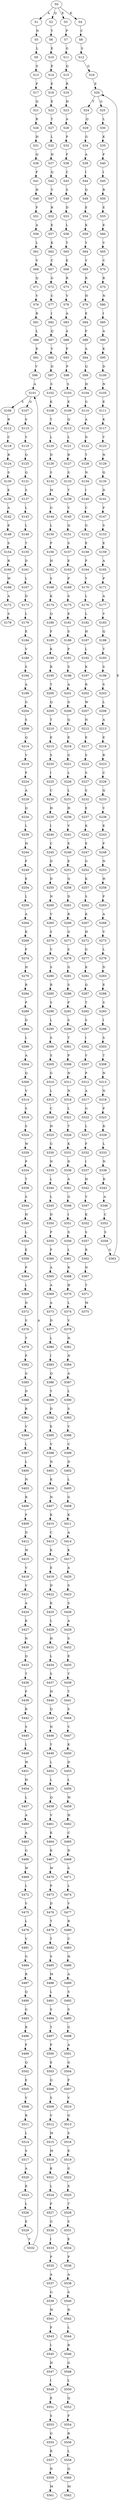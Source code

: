 strict digraph  {
	S0 -> S1 [ label = A ];
	S0 -> S2 [ label = Q ];
	S0 -> S3 [ label = E ];
	S0 -> S4 [ label = K ];
	S1 -> S5 [ label = N ];
	S2 -> S6 [ label = Y ];
	S3 -> S7 [ label = P ];
	S4 -> S8 [ label = C ];
	S5 -> S9 [ label = L ];
	S6 -> S10 [ label = E ];
	S7 -> S11 [ label = G ];
	S8 -> S12 [ label = S ];
	S9 -> S13 [ label = S ];
	S10 -> S14 [ label = E ];
	S11 -> S15 [ label = Q ];
	S12 -> S16 [ label = G ];
	S13 -> S17 [ label = P ];
	S14 -> S18 [ label = E ];
	S15 -> S19 [ label = R ];
	S16 -> S20 [ label = E ];
	S17 -> S21 [ label = Q ];
	S18 -> S22 [ label = E ];
	S19 -> S23 [ label = H ];
	S20 -> S24 [ label = T ];
	S20 -> S25 [ label = G ];
	S21 -> S26 [ label = R ];
	S22 -> S27 [ label = T ];
	S23 -> S28 [ label = A ];
	S24 -> S29 [ label = Q ];
	S25 -> S30 [ label = L ];
	S26 -> S31 [ label = H ];
	S27 -> S32 [ label = L ];
	S28 -> S33 [ label = P ];
	S29 -> S34 [ label = G ];
	S30 -> S35 [ label = K ];
	S31 -> S36 [ label = Q ];
	S32 -> S37 [ label = H ];
	S33 -> S38 [ label = F ];
	S34 -> S39 [ label = A ];
	S35 -> S40 [ label = F ];
	S36 -> S41 [ label = F ];
	S37 -> S42 [ label = Q ];
	S38 -> S43 [ label = C ];
	S39 -> S44 [ label = I ];
	S40 -> S45 [ label = I ];
	S41 -> S46 [ label = H ];
	S42 -> S47 [ label = V ];
	S43 -> S48 [ label = S ];
	S44 -> S49 [ label = Q ];
	S45 -> S50 [ label = R ];
	S46 -> S51 [ label = F ];
	S47 -> S52 [ label = R ];
	S48 -> S53 [ label = D ];
	S49 -> S54 [ label = E ];
	S50 -> S55 [ label = E ];
	S51 -> S56 [ label = A ];
	S52 -> S57 [ label = E ];
	S53 -> S58 [ label = L ];
	S54 -> S59 [ label = K ];
	S55 -> S60 [ label = E ];
	S56 -> S61 [ label = L ];
	S57 -> S62 [ label = K ];
	S58 -> S63 [ label = Y ];
	S59 -> S64 [ label = Y ];
	S60 -> S65 [ label = V ];
	S61 -> S66 [ label = V ];
	S62 -> S67 [ label = C ];
	S63 -> S68 [ label = E ];
	S64 -> S69 [ label = V ];
	S65 -> S70 [ label = C ];
	S66 -> S71 [ label = Q ];
	S67 -> S72 [ label = G ];
	S68 -> S73 [ label = R ];
	S69 -> S74 [ label = R ];
	S70 -> S75 [ label = R ];
	S71 -> S76 [ label = V ];
	S72 -> S77 [ label = C ];
	S73 -> S78 [ label = V ];
	S74 -> S79 [ label = H ];
	S75 -> S80 [ label = N ];
	S76 -> S81 [ label = R ];
	S77 -> S82 [ label = I ];
	S78 -> S83 [ label = A ];
	S79 -> S84 [ label = E ];
	S80 -> S85 [ label = I ];
	S81 -> S86 [ label = L ];
	S82 -> S87 [ label = Q ];
	S83 -> S88 [ label = A ];
	S84 -> S89 [ label = F ];
	S85 -> S90 [ label = A ];
	S86 -> S91 [ label = E ];
	S87 -> S92 [ label = V ];
	S88 -> S93 [ label = P ];
	S89 -> S94 [ label = A ];
	S90 -> S95 [ label = K ];
	S91 -> S96 [ label = V ];
	S92 -> S97 [ label = D ];
	S93 -> S98 [ label = P ];
	S94 -> S99 [ label = Q ];
	S95 -> S100 [ label = D ];
	S96 -> S101 [ label = A ];
	S97 -> S102 [ label = S ];
	S98 -> S103 [ label = S ];
	S99 -> S104 [ label = H ];
	S100 -> S105 [ label = N ];
	S101 -> S106 [ label = S ];
	S101 -> S107 [ label = G ];
	S102 -> S108 [ label = K ];
	S103 -> S109 [ label = E ];
	S104 -> S110 [ label = G ];
	S105 -> S111 [ label = E ];
	S106 -> S112 [ label = R ];
	S107 -> S113 [ label = S ];
	S108 -> S114 [ label = T ];
	S109 -> S115 [ label = Q ];
	S110 -> S116 [ label = A ];
	S111 -> S117 [ label = K ];
	S112 -> S118 [ label = C ];
	S113 -> S119 [ label = Y ];
	S114 -> S120 [ label = L ];
	S115 -> S121 [ label = L ];
	S116 -> S122 [ label = D ];
	S117 -> S123 [ label = Y ];
	S118 -> S124 [ label = R ];
	S119 -> S125 [ label = Q ];
	S120 -> S126 [ label = D ];
	S121 -> S127 [ label = R ];
	S122 -> S128 [ label = T ];
	S123 -> S129 [ label = N ];
	S124 -> S130 [ label = S ];
	S125 -> S131 [ label = Q ];
	S126 -> S132 [ label = S ];
	S127 -> S133 [ label = S ];
	S128 -> S134 [ label = N ];
	S129 -> S135 [ label = Q ];
	S130 -> S136 [ label = E ];
	S131 -> S137 [ label = S ];
	S132 -> S138 [ label = M ];
	S133 -> S139 [ label = T ];
	S134 -> S140 [ label = I ];
	S135 -> S141 [ label = D ];
	S136 -> S142 [ label = A ];
	S137 -> S143 [ label = L ];
	S138 -> S144 [ label = G ];
	S139 -> S145 [ label = V ];
	S140 -> S146 [ label = C ];
	S141 -> S147 [ label = F ];
	S142 -> S148 [ label = E ];
	S143 -> S149 [ label = L ];
	S144 -> S150 [ label = L ];
	S145 -> S151 [ label = Q ];
	S146 -> S152 [ label = G ];
	S147 -> S153 [ label = S ];
	S148 -> S154 [ label = S ];
	S149 -> S155 [ label = T ];
	S150 -> S156 [ label = P ];
	S151 -> S157 [ label = S ];
	S152 -> S158 [ label = E ];
	S153 -> S159 [ label = E ];
	S154 -> S160 [ label = R ];
	S155 -> S161 [ label = D ];
	S156 -> S162 [ label = H ];
	S157 -> S163 [ label = E ];
	S158 -> S164 [ label = P ];
	S159 -> S165 [ label = A ];
	S160 -> S166 [ label = W ];
	S161 -> S167 [ label = L ];
	S162 -> S168 [ label = S ];
	S163 -> S169 [ label = P ];
	S164 -> S170 [ label = Y ];
	S165 -> S171 [ label = P ];
	S166 -> S172 [ label = A ];
	S167 -> S173 [ label = D ];
	S168 -> S174 [ label = K ];
	S169 -> S175 [ label = S ];
	S170 -> S176 [ label = L ];
	S171 -> S177 [ label = A ];
	S172 -> S178 [ label = S ];
	S173 -> S179 [ label = L ];
	S174 -> S180 [ label = Q ];
	S175 -> S181 [ label = E ];
	S176 -> S182 [ label = L ];
	S177 -> S183 [ label = V ];
	S179 -> S184 [ label = E ];
	S180 -> S185 [ label = F ];
	S181 -> S186 [ label = S ];
	S182 -> S187 [ label = H ];
	S183 -> S188 [ label = Q ];
	S184 -> S189 [ label = V ];
	S185 -> S190 [ label = K ];
	S186 -> S191 [ label = P ];
	S187 -> S192 [ label = L ];
	S188 -> S193 [ label = T ];
	S189 -> S194 [ label = S ];
	S190 -> S195 [ label = R ];
	S191 -> S196 [ label = S ];
	S192 -> S197 [ label = K ];
	S193 -> S198 [ label = S ];
	S194 -> S199 [ label = A ];
	S195 -> S200 [ label = T ];
	S196 -> S201 [ label = A ];
	S197 -> S202 [ label = R ];
	S198 -> S203 [ label = S ];
	S199 -> S204 [ label = G ];
	S200 -> S205 [ label = Q ];
	S201 -> S206 [ label = G ];
	S202 -> S207 [ label = W ];
	S203 -> S208 [ label = L ];
	S204 -> S209 [ label = S ];
	S205 -> S210 [ label = T ];
	S206 -> S211 [ label = Q ];
	S207 -> S212 [ label = N ];
	S208 -> S213 [ label = A ];
	S209 -> S214 [ label = Q ];
	S210 -> S215 [ label = E ];
	S211 -> S216 [ label = E ];
	S212 -> S217 [ label = E ];
	S213 -> S218 [ label = E ];
	S214 -> S219 [ label = V ];
	S215 -> S220 [ label = S ];
	S216 -> S221 [ label = G ];
	S217 -> S222 [ label = S ];
	S218 -> S223 [ label = R ];
	S219 -> S224 [ label = P ];
	S220 -> S225 [ label = I ];
	S221 -> S226 [ label = L ];
	S222 -> S227 [ label = S ];
	S223 -> S228 [ label = C ];
	S224 -> S229 [ label = A ];
	S225 -> S230 [ label = C ];
	S226 -> S231 [ label = L ];
	S227 -> S232 [ label = S ];
	S228 -> S233 [ label = Q ];
	S229 -> S234 [ label = Q ];
	S230 -> S235 [ label = H ];
	S231 -> S236 [ label = H ];
	S232 -> S237 [ label = E ];
	S233 -> S238 [ label = V ];
	S234 -> S239 [ label = L ];
	S235 -> S240 [ label = I ];
	S236 -> S241 [ label = V ];
	S237 -> S242 [ label = K ];
	S238 -> S243 [ label = E ];
	S239 -> S244 [ label = H ];
	S240 -> S245 [ label = C ];
	S241 -> S246 [ label = E ];
	S242 -> S247 [ label = E ];
	S243 -> S248 [ label = F ];
	S244 -> S249 [ label = F ];
	S245 -> S250 [ label = D ];
	S246 -> S251 [ label = E ];
	S247 -> S252 [ label = G ];
	S248 -> S253 [ label = N ];
	S249 -> S254 [ label = E ];
	S250 -> S255 [ label = D ];
	S251 -> S256 [ label = Q ];
	S252 -> S257 [ label = K ];
	S253 -> S258 [ label = H ];
	S254 -> S259 [ label = L ];
	S255 -> S260 [ label = N ];
	S256 -> S261 [ label = D ];
	S257 -> S262 [ label = S ];
	S258 -> S263 [ label = F ];
	S259 -> S264 [ label = A ];
	S260 -> S265 [ label = V ];
	S261 -> S266 [ label = R ];
	S262 -> S267 [ label = K ];
	S263 -> S268 [ label = A ];
	S264 -> S269 [ label = K ];
	S265 -> S270 [ label = S ];
	S266 -> S271 [ label = G ];
	S267 -> S272 [ label = H ];
	S268 -> S273 [ label = V ];
	S269 -> S274 [ label = P ];
	S270 -> S275 [ label = V ];
	S271 -> S276 [ label = S ];
	S272 -> S277 [ label = G ];
	S273 -> S278 [ label = L ];
	S274 -> S279 [ label = H ];
	S275 -> S280 [ label = S ];
	S276 -> S281 [ label = G ];
	S277 -> S282 [ label = K ];
	S278 -> S283 [ label = D ];
	S279 -> S284 [ label = R ];
	S280 -> S285 [ label = R ];
	S281 -> S286 [ label = S ];
	S282 -> S287 [ label = Q ];
	S283 -> S288 [ label = E ];
	S284 -> S289 [ label = P ];
	S285 -> S290 [ label = S ];
	S286 -> S291 [ label = F ];
	S287 -> S292 [ label = T ];
	S288 -> S293 [ label = S ];
	S289 -> S294 [ label = D ];
	S290 -> S295 [ label = L ];
	S291 -> S296 [ label = S ];
	S292 -> S297 [ label = S ];
	S293 -> S298 [ label = I ];
	S294 -> S299 [ label = L ];
	S295 -> S300 [ label = S ];
	S296 -> S301 [ label = T ];
	S297 -> S302 [ label = I ];
	S298 -> S303 [ label = S ];
	S299 -> S304 [ label = A ];
	S300 -> S305 [ label = S ];
	S301 -> S306 [ label = P ];
	S302 -> S307 [ label = V ];
	S303 -> S308 [ label = T ];
	S304 -> S309 [ label = Q ];
	S305 -> S310 [ label = G ];
	S306 -> S311 [ label = N ];
	S307 -> S312 [ label = P ];
	S308 -> S313 [ label = N ];
	S309 -> S314 [ label = V ];
	S310 -> S315 [ label = L ];
	S311 -> S316 [ label = N ];
	S312 -> S317 [ label = A ];
	S313 -> S318 [ label = N ];
	S314 -> S319 [ label = S ];
	S315 -> S320 [ label = C ];
	S316 -> S321 [ label = L ];
	S317 -> S322 [ label = G ];
	S318 -> S323 [ label = P ];
	S319 -> S324 [ label = S ];
	S320 -> S325 [ label = H ];
	S321 -> S326 [ label = T ];
	S322 -> S327 [ label = L ];
	S323 -> S328 [ label = K ];
	S324 -> S329 [ label = W ];
	S325 -> S330 [ label = G ];
	S326 -> S331 [ label = K ];
	S327 -> S332 [ label = F ];
	S328 -> S333 [ label = L ];
	S329 -> S334 [ label = P ];
	S330 -> S335 [ label = N ];
	S331 -> S336 [ label = D ];
	S332 -> S337 [ label = I ];
	S333 -> S338 [ label = N ];
	S334 -> S339 [ label = T ];
	S335 -> S340 [ label = L ];
	S336 -> S341 [ label = A ];
	S337 -> S342 [ label = H ];
	S338 -> S343 [ label = K ];
	S339 -> S344 [ label = S ];
	S340 -> S345 [ label = L ];
	S341 -> S346 [ label = G ];
	S342 -> S347 [ label = V ];
	S343 -> S348 [ label = A ];
	S344 -> S349 [ label = H ];
	S345 -> S350 [ label = D ];
	S346 -> S351 [ label = I ];
	S347 -> S352 [ label = K ];
	S348 -> S353 [ label = C ];
	S349 -> S354 [ label = L ];
	S350 -> S355 [ label = P ];
	S351 -> S356 [ label = S ];
	S352 -> S357 [ label = S ];
	S353 -> S358 [ label = S ];
	S354 -> S359 [ label = E ];
	S355 -> S360 [ label = P ];
	S356 -> S361 [ label = L ];
	S357 -> S362 [ label = R ];
	S358 -> S363 [ label = G ];
	S359 -> S364 [ label = P ];
	S360 -> S365 [ label = A ];
	S361 -> S366 [ label = R ];
	S362 -> S367 [ label = N ];
	S363 -> S20 [ label = E ];
	S364 -> S368 [ label = L ];
	S365 -> S369 [ label = A ];
	S366 -> S370 [ label = H ];
	S367 -> S371 [ label = T ];
	S368 -> S372 [ label = D ];
	S369 -> S373 [ label = A ];
	S370 -> S374 [ label = L ];
	S371 -> S375 [ label = M ];
	S372 -> S376 [ label = S ];
	S373 -> S377 [ label = D ];
	S374 -> S378 [ label = V ];
	S376 -> S379 [ label = T ];
	S377 -> S380 [ label = L ];
	S378 -> S381 [ label = H ];
	S379 -> S382 [ label = P ];
	S380 -> S383 [ label = I ];
	S381 -> S384 [ label = N ];
	S382 -> S385 [ label = G ];
	S383 -> S386 [ label = Q ];
	S384 -> S387 [ label = A ];
	S385 -> S388 [ label = D ];
	S386 -> S389 [ label = Y ];
	S387 -> S390 [ label = L ];
	S388 -> S391 [ label = R ];
	S389 -> S392 [ label = D ];
	S390 -> S393 [ label = S ];
	S391 -> S394 [ label = V ];
	S392 -> S395 [ label = E ];
	S393 -> S396 [ label = V ];
	S394 -> S397 [ label = L ];
	S395 -> S398 [ label = V ];
	S396 -> S399 [ label = C ];
	S397 -> S400 [ label = L ];
	S398 -> S401 [ label = N ];
	S399 -> S402 [ label = D ];
	S400 -> S403 [ label = N ];
	S401 -> S404 [ label = K ];
	S402 -> S405 [ label = L ];
	S403 -> S406 [ label = R ];
	S404 -> S407 [ label = N ];
	S405 -> S408 [ label = G ];
	S406 -> S409 [ label = F ];
	S407 -> S410 [ label = K ];
	S408 -> S411 [ label = K ];
	S409 -> S412 [ label = D ];
	S410 -> S413 [ label = C ];
	S411 -> S414 [ label = A ];
	S412 -> S415 [ label = W ];
	S413 -> S416 [ label = K ];
	S414 -> S417 [ label = K ];
	S415 -> S418 [ label = V ];
	S416 -> S419 [ label = E ];
	S417 -> S420 [ label = A ];
	S418 -> S421 [ label = V ];
	S419 -> S422 [ label = D ];
	S420 -> S423 [ label = S ];
	S421 -> S424 [ label = A ];
	S422 -> S425 [ label = K ];
	S423 -> S426 [ label = S ];
	S424 -> S427 [ label = K ];
	S425 -> S428 [ label = L ];
	S426 -> S429 [ label = A ];
	S427 -> S430 [ label = N ];
	S428 -> S431 [ label = H ];
	S429 -> S432 [ label = S ];
	S430 -> S433 [ label = Q ];
	S431 -> S434 [ label = L ];
	S432 -> S435 [ label = E ];
	S433 -> S436 [ label = T ];
	S434 -> S437 [ label = S ];
	S435 -> S438 [ label = T ];
	S436 -> S439 [ label = F ];
	S437 -> S440 [ label = H ];
	S438 -> S441 [ label = T ];
	S439 -> S442 [ label = R ];
	S440 -> S443 [ label = Q ];
	S441 -> S444 [ label = S ];
	S442 -> S445 [ label = S ];
	S443 -> S446 [ label = N ];
	S444 -> S447 [ label = V ];
	S445 -> S448 [ label = L ];
	S446 -> S449 [ label = Y ];
	S447 -> S450 [ label = K ];
	S448 -> S451 [ label = W ];
	S449 -> S452 [ label = L ];
	S450 -> S453 [ label = D ];
	S451 -> S454 [ label = H ];
	S452 -> S455 [ label = L ];
	S453 -> S456 [ label = L ];
	S454 -> S457 [ label = L ];
	S455 -> S458 [ label = Q ];
	S456 -> S459 [ label = W ];
	S457 -> S460 [ label = A ];
	S458 -> S461 [ label = V ];
	S459 -> S462 [ label = H ];
	S460 -> S463 [ label = A ];
	S461 -> S464 [ label = K ];
	S462 -> S465 [ label = C ];
	S463 -> S466 [ label = G ];
	S464 -> S467 [ label = K ];
	S465 -> S468 [ label = D ];
	S466 -> S469 [ label = W ];
	S467 -> S470 [ label = W ];
	S468 -> S471 [ label = S ];
	S469 -> S472 [ label = L ];
	S470 -> S473 [ label = P ];
	S471 -> S474 [ label = L ];
	S472 -> S475 [ label = V ];
	S473 -> S476 [ label = D ];
	S474 -> S477 [ label = V ];
	S475 -> S478 [ label = L ];
	S476 -> S479 [ label = T ];
	S477 -> S480 [ label = R ];
	S478 -> S481 [ label = V ];
	S479 -> S482 [ label = T ];
	S480 -> S483 [ label = C ];
	S481 -> S484 [ label = G ];
	S482 -> S485 [ label = S ];
	S483 -> S486 [ label = H ];
	S484 -> S487 [ label = R ];
	S485 -> S488 [ label = M ];
	S486 -> S489 [ label = A ];
	S487 -> S490 [ label = Q ];
	S488 -> S491 [ label = L ];
	S489 -> S492 [ label = S ];
	S490 -> S493 [ label = G ];
	S491 -> S494 [ label = S ];
	S492 -> S495 [ label = S ];
	S493 -> S496 [ label = R ];
	S494 -> S497 [ label = T ];
	S495 -> S498 [ label = G ];
	S496 -> S499 [ label = P ];
	S497 -> S500 [ label = P ];
	S498 -> S501 [ label = A ];
	S499 -> S502 [ label = Q ];
	S500 -> S503 [ label = E ];
	S501 -> S504 [ label = G ];
	S502 -> S505 [ label = E ];
	S503 -> S506 [ label = Q ];
	S504 -> S507 [ label = F ];
	S505 -> S508 [ label = V ];
	S506 -> S509 [ label = S ];
	S507 -> S510 [ label = V ];
	S508 -> S511 [ label = R ];
	S509 -> S512 [ label = V ];
	S510 -> S513 [ label = G ];
	S511 -> S514 [ label = L ];
	S512 -> S515 [ label = M ];
	S513 -> S516 [ label = S ];
	S514 -> S517 [ label = S ];
	S515 -> S518 [ label = M ];
	S516 -> S519 [ label = E ];
	S517 -> S520 [ label = A ];
	S518 -> S521 [ label = K ];
	S519 -> S522 [ label = G ];
	S520 -> S523 [ label = K ];
	S521 -> S524 [ label = L ];
	S522 -> S525 [ label = E ];
	S523 -> S526 [ label = L ];
	S524 -> S527 [ label = P ];
	S525 -> S528 [ label = T ];
	S526 -> S529 [ label = E ];
	S527 -> S530 [ label = G ];
	S528 -> S531 [ label = S ];
	S529 -> S532 [ label = V ];
	S530 -> S533 [ label = I ];
	S531 -> S534 [ label = E ];
	S532 -> S101 [ label = A ];
	S533 -> S535 [ label = P ];
	S534 -> S536 [ label = P ];
	S535 -> S537 [ label = A ];
	S536 -> S538 [ label = A ];
	S537 -> S539 [ label = G ];
	S538 -> S540 [ label = S ];
	S539 -> S541 [ label = W ];
	S540 -> S542 [ label = N ];
	S541 -> S543 [ label = F ];
	S542 -> S544 [ label = L ];
	S543 -> S545 [ label = I ];
	S544 -> S546 [ label = R ];
	S545 -> S547 [ label = H ];
	S546 -> S548 [ label = G ];
	S547 -> S549 [ label = I ];
	S548 -> S550 [ label = L ];
	S549 -> S551 [ label = E ];
	S550 -> S552 [ label = Q ];
	S551 -> S553 [ label = S ];
	S552 -> S554 [ label = F ];
	S553 -> S555 [ label = G ];
	S554 -> S556 [ label = R ];
	S555 -> S557 [ label = R ];
	S556 -> S558 [ label = L ];
	S557 -> S559 [ label = N ];
	S558 -> S560 [ label = Q ];
	S559 -> S561 [ label = M ];
	S560 -> S562 [ label = M ];
}
